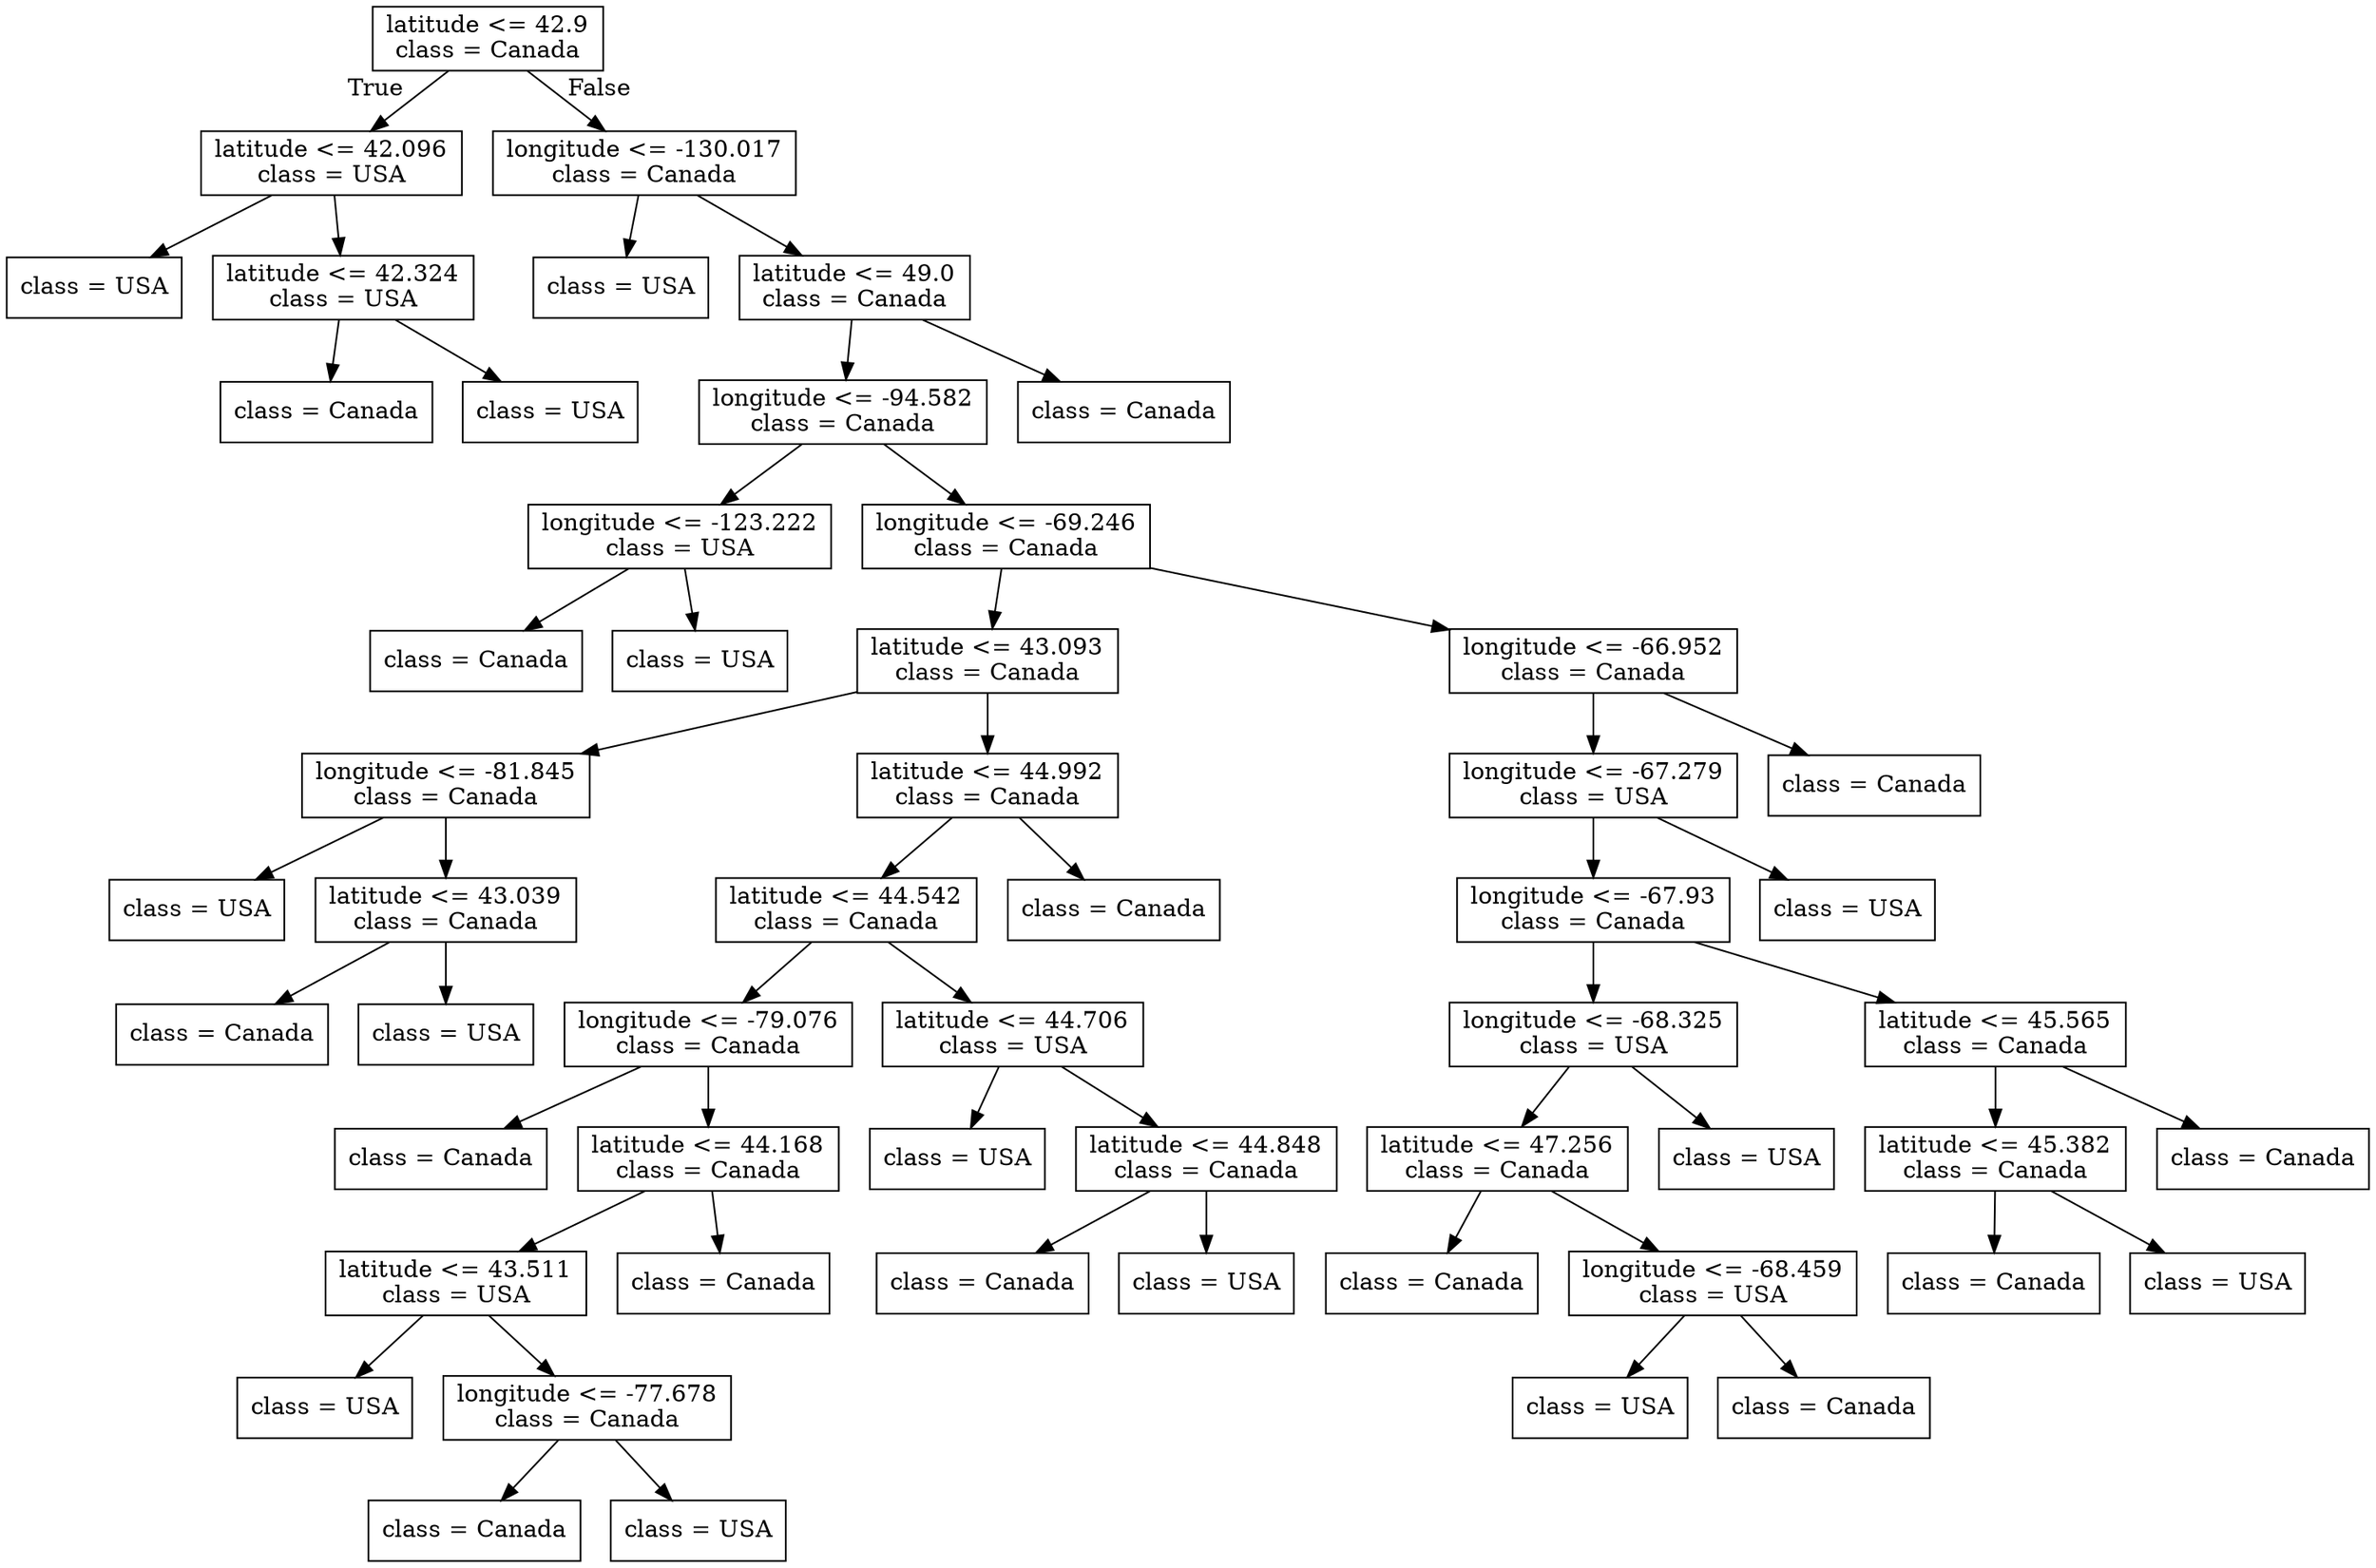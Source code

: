 digraph Tree {
node [shape=box] ;
0 [label="latitude <= 42.9\nclass = Canada"] ;
1 [label="latitude <= 42.096\nclass = USA"] ;
0 -> 1 [labeldistance=2.5, labelangle=45, headlabel="True"] ;
2 [label="class = USA"] ;
1 -> 2 ;
3 [label="latitude <= 42.324\nclass = USA"] ;
1 -> 3 ;
4 [label="class = Canada"] ;
3 -> 4 ;
5 [label="class = USA"] ;
3 -> 5 ;
6 [label="longitude <= -130.017\nclass = Canada"] ;
0 -> 6 [labeldistance=2.5, labelangle=-45, headlabel="False"] ;
7 [label="class = USA"] ;
6 -> 7 ;
8 [label="latitude <= 49.0\nclass = Canada"] ;
6 -> 8 ;
9 [label="longitude <= -94.582\nclass = Canada"] ;
8 -> 9 ;
10 [label="longitude <= -123.222\nclass = USA"] ;
9 -> 10 ;
11 [label="class = Canada"] ;
10 -> 11 ;
12 [label="class = USA"] ;
10 -> 12 ;
13 [label="longitude <= -69.246\nclass = Canada"] ;
9 -> 13 ;
14 [label="latitude <= 43.093\nclass = Canada"] ;
13 -> 14 ;
15 [label="longitude <= -81.845\nclass = Canada"] ;
14 -> 15 ;
16 [label="class = USA"] ;
15 -> 16 ;
17 [label="latitude <= 43.039\nclass = Canada"] ;
15 -> 17 ;
18 [label="class = Canada"] ;
17 -> 18 ;
19 [label="class = USA"] ;
17 -> 19 ;
20 [label="latitude <= 44.992\nclass = Canada"] ;
14 -> 20 ;
21 [label="latitude <= 44.542\nclass = Canada"] ;
20 -> 21 ;
22 [label="longitude <= -79.076\nclass = Canada"] ;
21 -> 22 ;
23 [label="class = Canada"] ;
22 -> 23 ;
24 [label="latitude <= 44.168\nclass = Canada"] ;
22 -> 24 ;
25 [label="latitude <= 43.511\nclass = USA"] ;
24 -> 25 ;
26 [label="class = USA"] ;
25 -> 26 ;
27 [label="longitude <= -77.678\nclass = Canada"] ;
25 -> 27 ;
28 [label="class = Canada"] ;
27 -> 28 ;
29 [label="class = USA"] ;
27 -> 29 ;
30 [label="class = Canada"] ;
24 -> 30 ;
31 [label="latitude <= 44.706\nclass = USA"] ;
21 -> 31 ;
32 [label="class = USA"] ;
31 -> 32 ;
33 [label="latitude <= 44.848\nclass = Canada"] ;
31 -> 33 ;
34 [label="class = Canada"] ;
33 -> 34 ;
35 [label="class = USA"] ;
33 -> 35 ;
36 [label="class = Canada"] ;
20 -> 36 ;
37 [label="longitude <= -66.952\nclass = Canada"] ;
13 -> 37 ;
38 [label="longitude <= -67.279\nclass = USA"] ;
37 -> 38 ;
39 [label="longitude <= -67.93\nclass = Canada"] ;
38 -> 39 ;
40 [label="longitude <= -68.325\nclass = USA"] ;
39 -> 40 ;
41 [label="latitude <= 47.256\nclass = Canada"] ;
40 -> 41 ;
42 [label="class = Canada"] ;
41 -> 42 ;
43 [label="longitude <= -68.459\nclass = USA"] ;
41 -> 43 ;
44 [label="class = USA"] ;
43 -> 44 ;
45 [label="class = Canada"] ;
43 -> 45 ;
46 [label="class = USA"] ;
40 -> 46 ;
47 [label="latitude <= 45.565\nclass = Canada"] ;
39 -> 47 ;
48 [label="latitude <= 45.382\nclass = Canada"] ;
47 -> 48 ;
49 [label="class = Canada"] ;
48 -> 49 ;
50 [label="class = USA"] ;
48 -> 50 ;
51 [label="class = Canada"] ;
47 -> 51 ;
52 [label="class = USA"] ;
38 -> 52 ;
53 [label="class = Canada"] ;
37 -> 53 ;
54 [label="class = Canada"] ;
8 -> 54 ;
}
